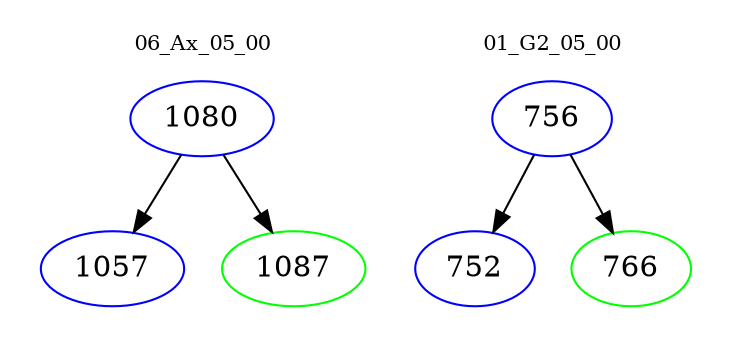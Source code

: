 digraph{
subgraph cluster_0 {
color = white
label = "06_Ax_05_00";
fontsize=10;
T0_1080 [label="1080", color="blue"]
T0_1080 -> T0_1057 [color="black"]
T0_1057 [label="1057", color="blue"]
T0_1080 -> T0_1087 [color="black"]
T0_1087 [label="1087", color="green"]
}
subgraph cluster_1 {
color = white
label = "01_G2_05_00";
fontsize=10;
T1_756 [label="756", color="blue"]
T1_756 -> T1_752 [color="black"]
T1_752 [label="752", color="blue"]
T1_756 -> T1_766 [color="black"]
T1_766 [label="766", color="green"]
}
}
